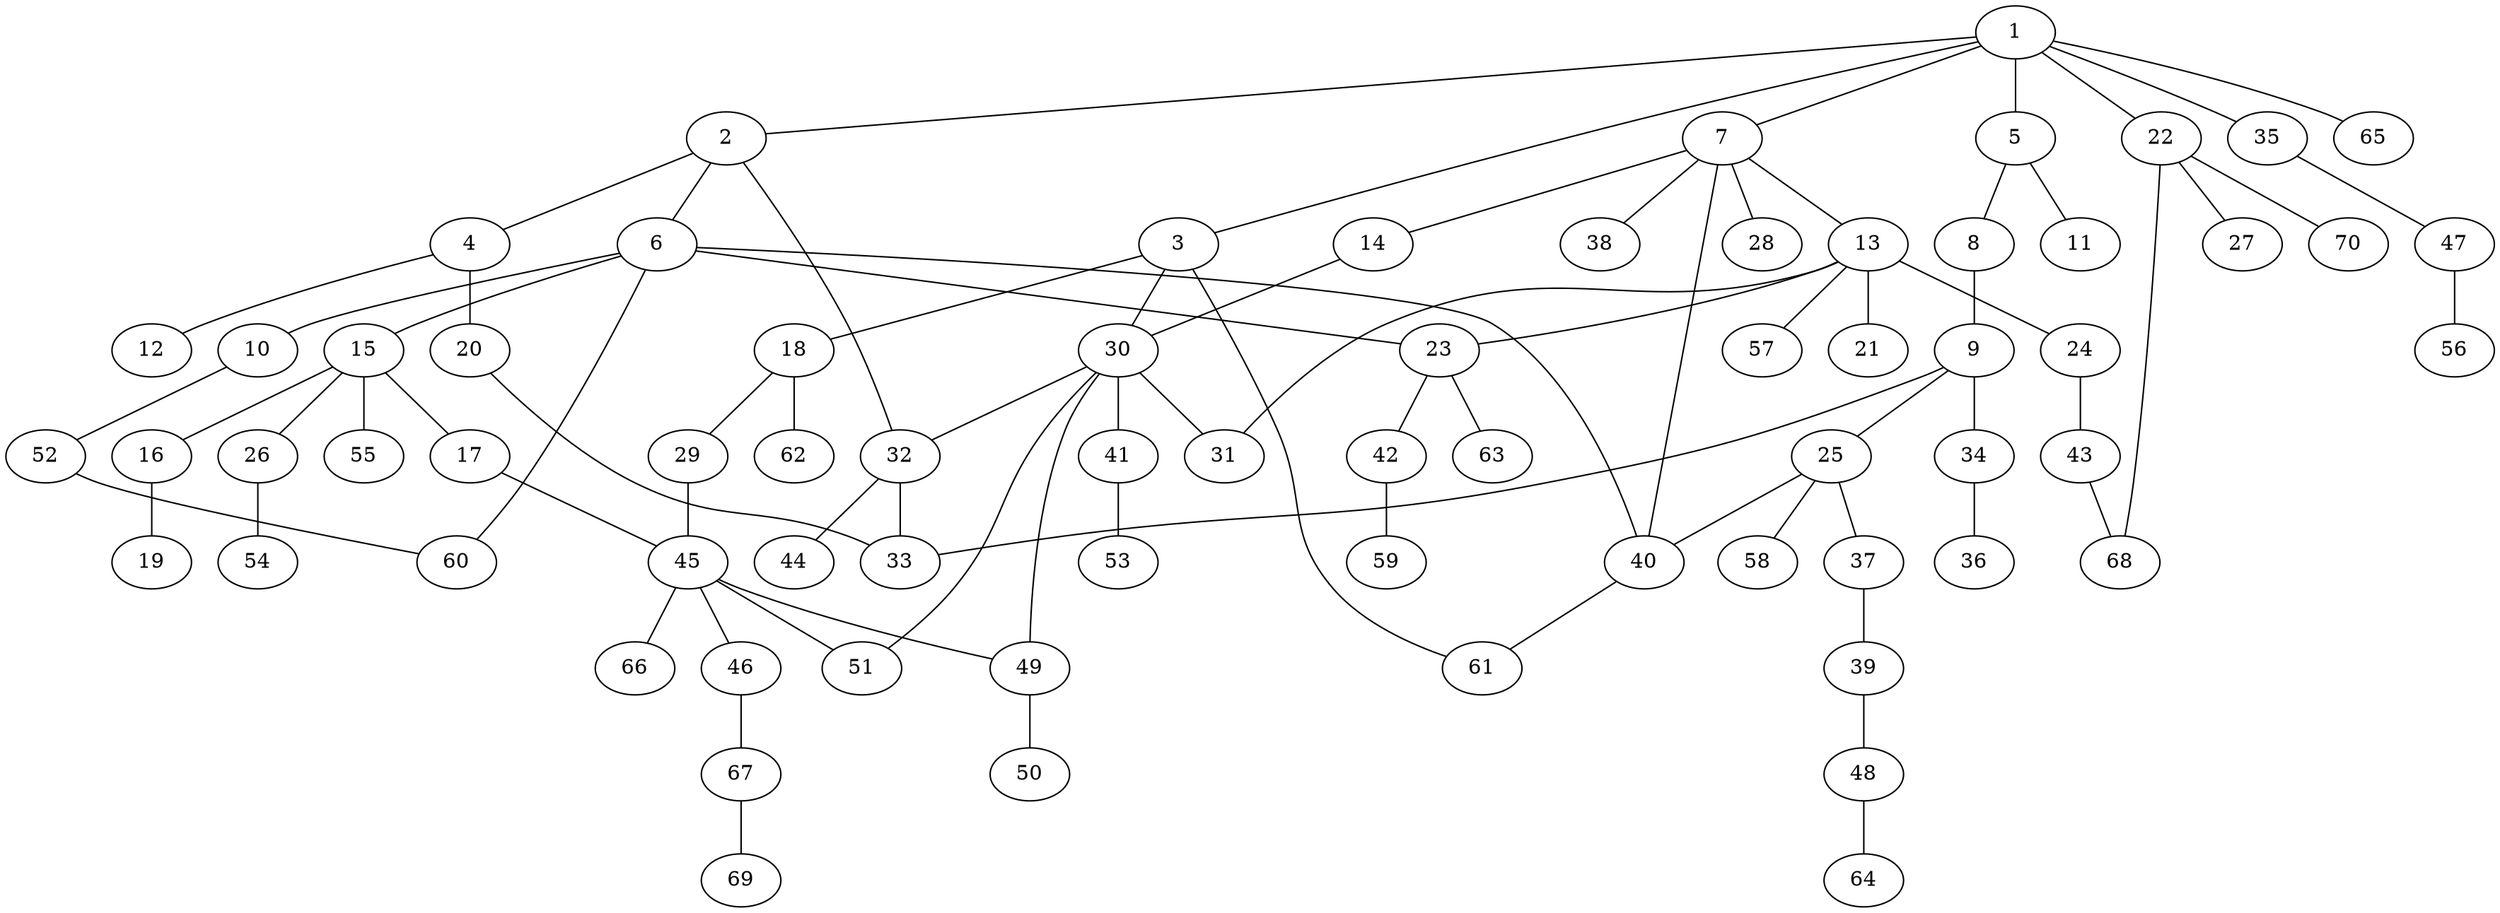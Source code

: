 graph graphname {1--2
1--3
1--5
1--7
1--22
1--35
1--65
2--4
2--6
2--32
3--18
3--30
3--61
4--12
4--20
5--8
5--11
6--10
6--15
6--23
6--40
6--60
7--13
7--14
7--28
7--38
7--40
8--9
9--25
9--33
9--34
10--52
13--21
13--23
13--24
13--31
13--57
14--30
15--16
15--17
15--26
15--55
16--19
17--45
18--29
18--62
20--33
22--27
22--68
22--70
23--42
23--63
24--43
25--37
25--40
25--58
26--54
29--45
30--31
30--32
30--41
30--49
30--51
32--33
32--44
34--36
35--47
37--39
39--48
40--61
41--53
42--59
43--68
45--46
45--49
45--51
45--66
46--67
47--56
48--64
49--50
52--60
67--69
}